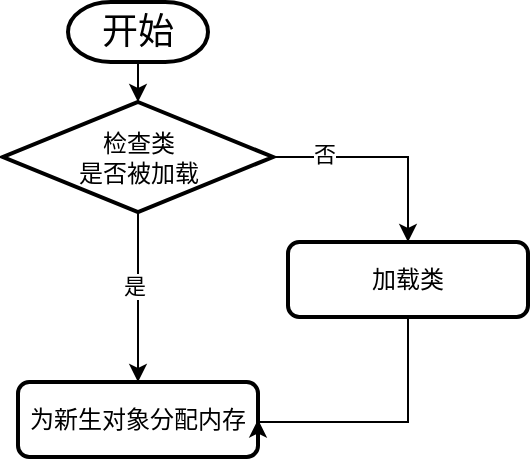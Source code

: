 <mxfile version="26.1.0">
  <diagram id="C5RBs43oDa-KdzZeNtuy" name="Page-1">
    <mxGraphModel dx="698" dy="441" grid="1" gridSize="10" guides="1" tooltips="1" connect="1" arrows="1" fold="1" page="1" pageScale="1" pageWidth="827" pageHeight="1169" math="0" shadow="0">
      <root>
        <mxCell id="WIyWlLk6GJQsqaUBKTNV-0" />
        <mxCell id="WIyWlLk6GJQsqaUBKTNV-1" parent="WIyWlLk6GJQsqaUBKTNV-0" />
        <mxCell id="4wEpNbh1cUCy9EVHpTkn-4" value="" style="edgeStyle=orthogonalEdgeStyle;rounded=0;orthogonalLoop=1;jettySize=auto;html=1;" edge="1" parent="WIyWlLk6GJQsqaUBKTNV-1" source="4wEpNbh1cUCy9EVHpTkn-0" target="4wEpNbh1cUCy9EVHpTkn-3">
          <mxGeometry relative="1" as="geometry" />
        </mxCell>
        <mxCell id="4wEpNbh1cUCy9EVHpTkn-0" value="&lt;font style=&quot;font-size: 18px;&quot;&gt;开始&lt;/font&gt;" style="strokeWidth=2;html=1;shape=mxgraph.flowchart.terminator;whiteSpace=wrap;" vertex="1" parent="WIyWlLk6GJQsqaUBKTNV-1">
          <mxGeometry x="340" y="90" width="70" height="30" as="geometry" />
        </mxCell>
        <mxCell id="4wEpNbh1cUCy9EVHpTkn-6" value="" style="edgeStyle=orthogonalEdgeStyle;rounded=0;orthogonalLoop=1;jettySize=auto;html=1;" edge="1" parent="WIyWlLk6GJQsqaUBKTNV-1" source="4wEpNbh1cUCy9EVHpTkn-3" target="4wEpNbh1cUCy9EVHpTkn-5">
          <mxGeometry relative="1" as="geometry" />
        </mxCell>
        <mxCell id="4wEpNbh1cUCy9EVHpTkn-7" value="是" style="edgeLabel;html=1;align=center;verticalAlign=middle;resizable=0;points=[];" vertex="1" connectable="0" parent="4wEpNbh1cUCy9EVHpTkn-6">
          <mxGeometry x="-0.145" y="-2" relative="1" as="geometry">
            <mxPoint as="offset" />
          </mxGeometry>
        </mxCell>
        <mxCell id="4wEpNbh1cUCy9EVHpTkn-8" style="edgeStyle=orthogonalEdgeStyle;rounded=0;orthogonalLoop=1;jettySize=auto;html=1;entryX=0.5;entryY=0;entryDx=0;entryDy=0;" edge="1" parent="WIyWlLk6GJQsqaUBKTNV-1" source="4wEpNbh1cUCy9EVHpTkn-3" target="4wEpNbh1cUCy9EVHpTkn-10">
          <mxGeometry relative="1" as="geometry">
            <mxPoint x="520" y="240" as="targetPoint" />
          </mxGeometry>
        </mxCell>
        <mxCell id="4wEpNbh1cUCy9EVHpTkn-9" value="否" style="edgeLabel;html=1;align=center;verticalAlign=middle;resizable=0;points=[];" vertex="1" connectable="0" parent="4wEpNbh1cUCy9EVHpTkn-8">
          <mxGeometry x="-0.54" y="2" relative="1" as="geometry">
            <mxPoint as="offset" />
          </mxGeometry>
        </mxCell>
        <mxCell id="4wEpNbh1cUCy9EVHpTkn-3" value="检查类&lt;div&gt;是否被加载&lt;/div&gt;" style="rhombus;whiteSpace=wrap;html=1;strokeWidth=2;" vertex="1" parent="WIyWlLk6GJQsqaUBKTNV-1">
          <mxGeometry x="307.5" y="140" width="135" height="55" as="geometry" />
        </mxCell>
        <mxCell id="4wEpNbh1cUCy9EVHpTkn-5" value="为新生对象分配内存" style="rounded=1;whiteSpace=wrap;html=1;strokeWidth=2;" vertex="1" parent="WIyWlLk6GJQsqaUBKTNV-1">
          <mxGeometry x="315" y="280" width="120" height="37.5" as="geometry" />
        </mxCell>
        <mxCell id="4wEpNbh1cUCy9EVHpTkn-15" style="edgeStyle=orthogonalEdgeStyle;rounded=0;orthogonalLoop=1;jettySize=auto;html=1;entryX=1;entryY=0.5;entryDx=0;entryDy=0;exitX=0.5;exitY=1;exitDx=0;exitDy=0;" edge="1" parent="WIyWlLk6GJQsqaUBKTNV-1" source="4wEpNbh1cUCy9EVHpTkn-10" target="4wEpNbh1cUCy9EVHpTkn-5">
          <mxGeometry relative="1" as="geometry">
            <mxPoint x="440" y="370" as="targetPoint" />
            <Array as="points">
              <mxPoint x="510" y="300" />
              <mxPoint x="435" y="300" />
            </Array>
          </mxGeometry>
        </mxCell>
        <mxCell id="4wEpNbh1cUCy9EVHpTkn-10" value="加载类" style="rounded=1;whiteSpace=wrap;html=1;strokeWidth=2;" vertex="1" parent="WIyWlLk6GJQsqaUBKTNV-1">
          <mxGeometry x="450" y="210" width="120" height="37.5" as="geometry" />
        </mxCell>
      </root>
    </mxGraphModel>
  </diagram>
</mxfile>

